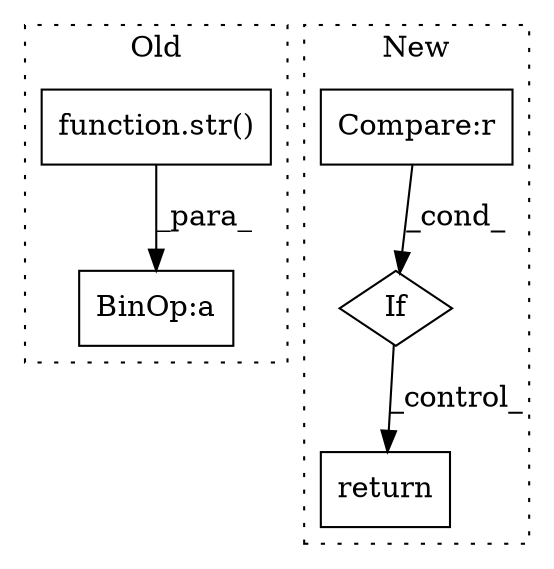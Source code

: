 digraph G {
subgraph cluster0 {
1 [label="function.str()" a="75" s="1059,1085" l="4,1" shape="box"];
3 [label="BinOp:a" a="82" s="1057" l="32" shape="box"];
label = "Old";
style="dotted";
}
subgraph cluster1 {
2 [label="return" a="93" s="1086" l="7" shape="box"];
4 [label="If" a="96" s="982,1025" l="3,2" shape="diamond"];
5 [label="Compare:r" a="40" s="985" l="40" shape="box"];
label = "New";
style="dotted";
}
1 -> 3 [label="_para_"];
4 -> 2 [label="_control_"];
5 -> 4 [label="_cond_"];
}